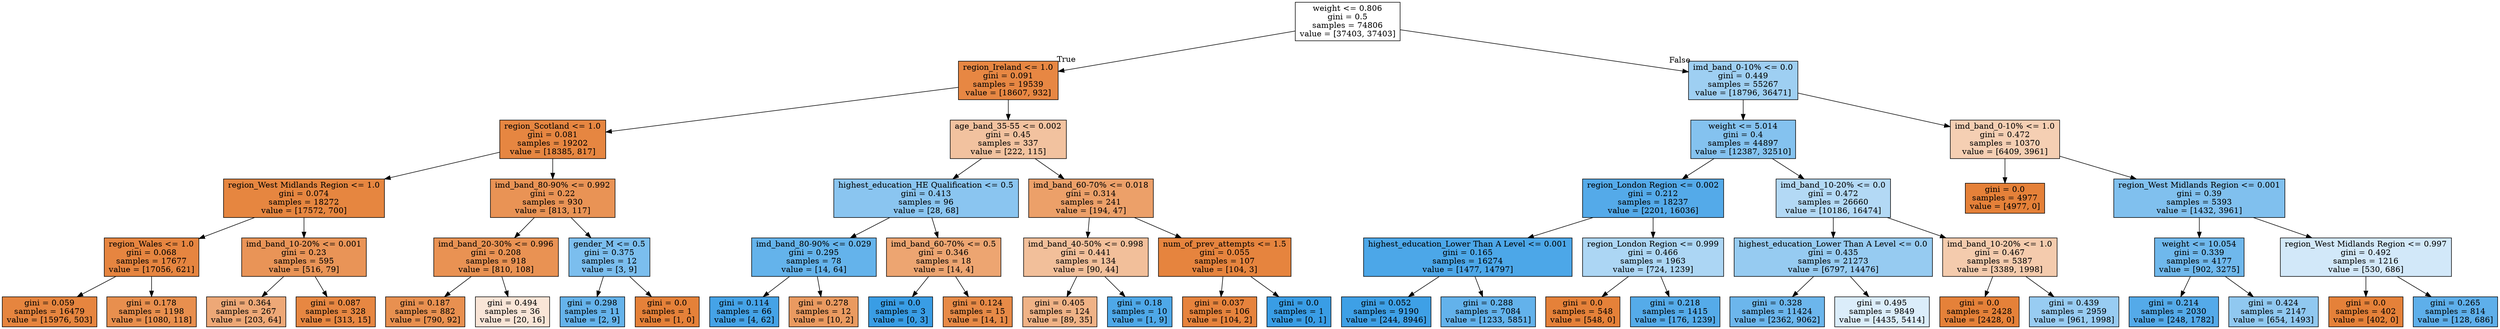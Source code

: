 digraph Tree {
node [shape=box, style="filled", color="black"] ;
0 [label="weight <= 0.806\ngini = 0.5\nsamples = 74806\nvalue = [37403, 37403]", fillcolor="#e5813900"] ;
1 [label="region_Ireland <= 1.0\ngini = 0.091\nsamples = 19539\nvalue = [18607, 932]", fillcolor="#e58139f2"] ;
0 -> 1 [labeldistance=2.5, labelangle=45, headlabel="True"] ;
2 [label="region_Scotland <= 1.0\ngini = 0.081\nsamples = 19202\nvalue = [18385, 817]", fillcolor="#e58139f4"] ;
1 -> 2 ;
3 [label="region_West Midlands Region <= 1.0\ngini = 0.074\nsamples = 18272\nvalue = [17572, 700]", fillcolor="#e58139f5"] ;
2 -> 3 ;
4 [label="region_Wales <= 1.0\ngini = 0.068\nsamples = 17677\nvalue = [17056, 621]", fillcolor="#e58139f6"] ;
3 -> 4 ;
5 [label="gini = 0.059\nsamples = 16479\nvalue = [15976, 503]", fillcolor="#e58139f7"] ;
4 -> 5 ;
6 [label="gini = 0.178\nsamples = 1198\nvalue = [1080, 118]", fillcolor="#e58139e3"] ;
4 -> 6 ;
7 [label="imd_band_10-20% <= 0.001\ngini = 0.23\nsamples = 595\nvalue = [516, 79]", fillcolor="#e58139d8"] ;
3 -> 7 ;
8 [label="gini = 0.364\nsamples = 267\nvalue = [203, 64]", fillcolor="#e58139af"] ;
7 -> 8 ;
9 [label="gini = 0.087\nsamples = 328\nvalue = [313, 15]", fillcolor="#e58139f3"] ;
7 -> 9 ;
10 [label="imd_band_80-90% <= 0.992\ngini = 0.22\nsamples = 930\nvalue = [813, 117]", fillcolor="#e58139da"] ;
2 -> 10 ;
11 [label="imd_band_20-30% <= 0.996\ngini = 0.208\nsamples = 918\nvalue = [810, 108]", fillcolor="#e58139dd"] ;
10 -> 11 ;
12 [label="gini = 0.187\nsamples = 882\nvalue = [790, 92]", fillcolor="#e58139e1"] ;
11 -> 12 ;
13 [label="gini = 0.494\nsamples = 36\nvalue = [20, 16]", fillcolor="#e5813933"] ;
11 -> 13 ;
14 [label="gender_M <= 0.5\ngini = 0.375\nsamples = 12\nvalue = [3, 9]", fillcolor="#399de5aa"] ;
10 -> 14 ;
15 [label="gini = 0.298\nsamples = 11\nvalue = [2, 9]", fillcolor="#399de5c6"] ;
14 -> 15 ;
16 [label="gini = 0.0\nsamples = 1\nvalue = [1, 0]", fillcolor="#e58139ff"] ;
14 -> 16 ;
17 [label="age_band_35-55 <= 0.002\ngini = 0.45\nsamples = 337\nvalue = [222, 115]", fillcolor="#e581397b"] ;
1 -> 17 ;
18 [label="highest_education_HE Qualification <= 0.5\ngini = 0.413\nsamples = 96\nvalue = [28, 68]", fillcolor="#399de596"] ;
17 -> 18 ;
19 [label="imd_band_80-90% <= 0.029\ngini = 0.295\nsamples = 78\nvalue = [14, 64]", fillcolor="#399de5c7"] ;
18 -> 19 ;
20 [label="gini = 0.114\nsamples = 66\nvalue = [4, 62]", fillcolor="#399de5ef"] ;
19 -> 20 ;
21 [label="gini = 0.278\nsamples = 12\nvalue = [10, 2]", fillcolor="#e58139cc"] ;
19 -> 21 ;
22 [label="imd_band_60-70% <= 0.5\ngini = 0.346\nsamples = 18\nvalue = [14, 4]", fillcolor="#e58139b6"] ;
18 -> 22 ;
23 [label="gini = 0.0\nsamples = 3\nvalue = [0, 3]", fillcolor="#399de5ff"] ;
22 -> 23 ;
24 [label="gini = 0.124\nsamples = 15\nvalue = [14, 1]", fillcolor="#e58139ed"] ;
22 -> 24 ;
25 [label="imd_band_60-70% <= 0.018\ngini = 0.314\nsamples = 241\nvalue = [194, 47]", fillcolor="#e58139c1"] ;
17 -> 25 ;
26 [label="imd_band_40-50% <= 0.998\ngini = 0.441\nsamples = 134\nvalue = [90, 44]", fillcolor="#e5813982"] ;
25 -> 26 ;
27 [label="gini = 0.405\nsamples = 124\nvalue = [89, 35]", fillcolor="#e581399b"] ;
26 -> 27 ;
28 [label="gini = 0.18\nsamples = 10\nvalue = [1, 9]", fillcolor="#399de5e3"] ;
26 -> 28 ;
29 [label="num_of_prev_attempts <= 1.5\ngini = 0.055\nsamples = 107\nvalue = [104, 3]", fillcolor="#e58139f8"] ;
25 -> 29 ;
30 [label="gini = 0.037\nsamples = 106\nvalue = [104, 2]", fillcolor="#e58139fa"] ;
29 -> 30 ;
31 [label="gini = 0.0\nsamples = 1\nvalue = [0, 1]", fillcolor="#399de5ff"] ;
29 -> 31 ;
32 [label="imd_band_0-10% <= 0.0\ngini = 0.449\nsamples = 55267\nvalue = [18796, 36471]", fillcolor="#399de57c"] ;
0 -> 32 [labeldistance=2.5, labelangle=-45, headlabel="False"] ;
33 [label="weight <= 5.014\ngini = 0.4\nsamples = 44897\nvalue = [12387, 32510]", fillcolor="#399de59e"] ;
32 -> 33 ;
34 [label="region_London Region <= 0.002\ngini = 0.212\nsamples = 18237\nvalue = [2201, 16036]", fillcolor="#399de5dc"] ;
33 -> 34 ;
35 [label="highest_education_Lower Than A Level <= 0.001\ngini = 0.165\nsamples = 16274\nvalue = [1477, 14797]", fillcolor="#399de5e6"] ;
34 -> 35 ;
36 [label="gini = 0.052\nsamples = 9190\nvalue = [244, 8946]", fillcolor="#399de5f8"] ;
35 -> 36 ;
37 [label="gini = 0.288\nsamples = 7084\nvalue = [1233, 5851]", fillcolor="#399de5c9"] ;
35 -> 37 ;
38 [label="region_London Region <= 0.999\ngini = 0.466\nsamples = 1963\nvalue = [724, 1239]", fillcolor="#399de56a"] ;
34 -> 38 ;
39 [label="gini = 0.0\nsamples = 548\nvalue = [548, 0]", fillcolor="#e58139ff"] ;
38 -> 39 ;
40 [label="gini = 0.218\nsamples = 1415\nvalue = [176, 1239]", fillcolor="#399de5db"] ;
38 -> 40 ;
41 [label="imd_band_10-20% <= 0.0\ngini = 0.472\nsamples = 26660\nvalue = [10186, 16474]", fillcolor="#399de561"] ;
33 -> 41 ;
42 [label="highest_education_Lower Than A Level <= 0.0\ngini = 0.435\nsamples = 21273\nvalue = [6797, 14476]", fillcolor="#399de587"] ;
41 -> 42 ;
43 [label="gini = 0.328\nsamples = 11424\nvalue = [2362, 9062]", fillcolor="#399de5bd"] ;
42 -> 43 ;
44 [label="gini = 0.495\nsamples = 9849\nvalue = [4435, 5414]", fillcolor="#399de52e"] ;
42 -> 44 ;
45 [label="imd_band_10-20% <= 1.0\ngini = 0.467\nsamples = 5387\nvalue = [3389, 1998]", fillcolor="#e5813969"] ;
41 -> 45 ;
46 [label="gini = 0.0\nsamples = 2428\nvalue = [2428, 0]", fillcolor="#e58139ff"] ;
45 -> 46 ;
47 [label="gini = 0.439\nsamples = 2959\nvalue = [961, 1998]", fillcolor="#399de584"] ;
45 -> 47 ;
48 [label="imd_band_0-10% <= 1.0\ngini = 0.472\nsamples = 10370\nvalue = [6409, 3961]", fillcolor="#e5813961"] ;
32 -> 48 ;
49 [label="gini = 0.0\nsamples = 4977\nvalue = [4977, 0]", fillcolor="#e58139ff"] ;
48 -> 49 ;
50 [label="region_West Midlands Region <= 0.001\ngini = 0.39\nsamples = 5393\nvalue = [1432, 3961]", fillcolor="#399de5a3"] ;
48 -> 50 ;
51 [label="weight <= 10.054\ngini = 0.339\nsamples = 4177\nvalue = [902, 3275]", fillcolor="#399de5b9"] ;
50 -> 51 ;
52 [label="gini = 0.214\nsamples = 2030\nvalue = [248, 1782]", fillcolor="#399de5dc"] ;
51 -> 52 ;
53 [label="gini = 0.424\nsamples = 2147\nvalue = [654, 1493]", fillcolor="#399de58f"] ;
51 -> 53 ;
54 [label="region_West Midlands Region <= 0.997\ngini = 0.492\nsamples = 1216\nvalue = [530, 686]", fillcolor="#399de53a"] ;
50 -> 54 ;
55 [label="gini = 0.0\nsamples = 402\nvalue = [402, 0]", fillcolor="#e58139ff"] ;
54 -> 55 ;
56 [label="gini = 0.265\nsamples = 814\nvalue = [128, 686]", fillcolor="#399de5cf"] ;
54 -> 56 ;
}